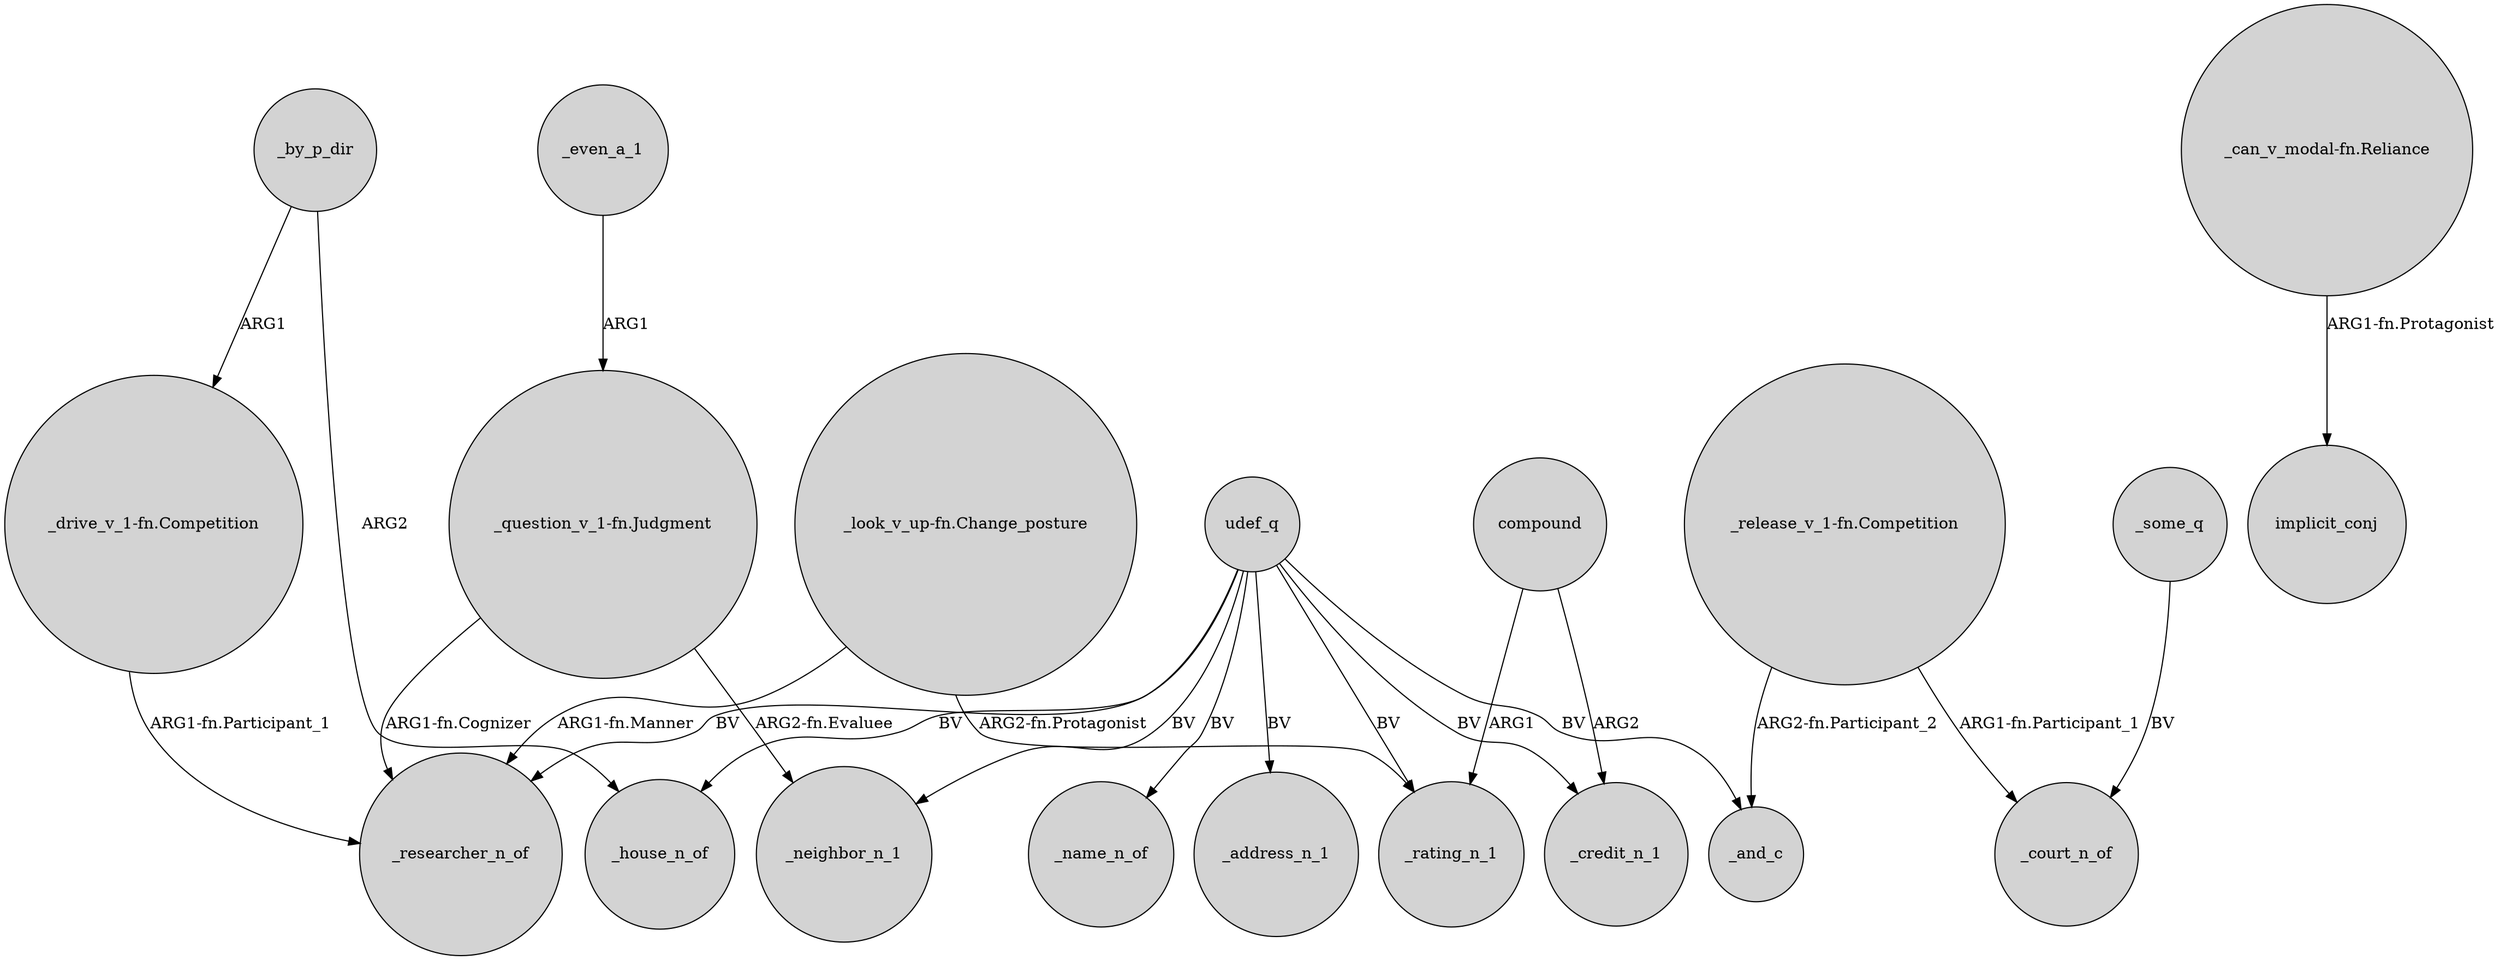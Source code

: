 digraph {
	node [shape=circle style=filled]
	udef_q -> _researcher_n_of [label=BV]
	udef_q -> _rating_n_1 [label=BV]
	"_can_v_modal-fn.Reliance" -> implicit_conj [label="ARG1-fn.Protagonist"]
	_by_p_dir -> "_drive_v_1-fn.Competition" [label=ARG1]
	udef_q -> _address_n_1 [label=BV]
	"_release_v_1-fn.Competition" -> _and_c [label="ARG2-fn.Participant_2"]
	udef_q -> _and_c [label=BV]
	_some_q -> _court_n_of [label=BV]
	"_drive_v_1-fn.Competition" -> _researcher_n_of [label="ARG1-fn.Participant_1"]
	"_question_v_1-fn.Judgment" -> _neighbor_n_1 [label="ARG2-fn.Evaluee"]
	_by_p_dir -> _house_n_of [label=ARG2]
	_even_a_1 -> "_question_v_1-fn.Judgment" [label=ARG1]
	compound -> _credit_n_1 [label=ARG2]
	udef_q -> _house_n_of [label=BV]
	udef_q -> _credit_n_1 [label=BV]
	"_look_v_up-fn.Change_posture" -> _rating_n_1 [label="ARG2-fn.Protagonist"]
	udef_q -> _neighbor_n_1 [label=BV]
	"_look_v_up-fn.Change_posture" -> _researcher_n_of [label="ARG1-fn.Manner"]
	udef_q -> _name_n_of [label=BV]
	"_release_v_1-fn.Competition" -> _court_n_of [label="ARG1-fn.Participant_1"]
	"_question_v_1-fn.Judgment" -> _researcher_n_of [label="ARG1-fn.Cognizer"]
	compound -> _rating_n_1 [label=ARG1]
}
